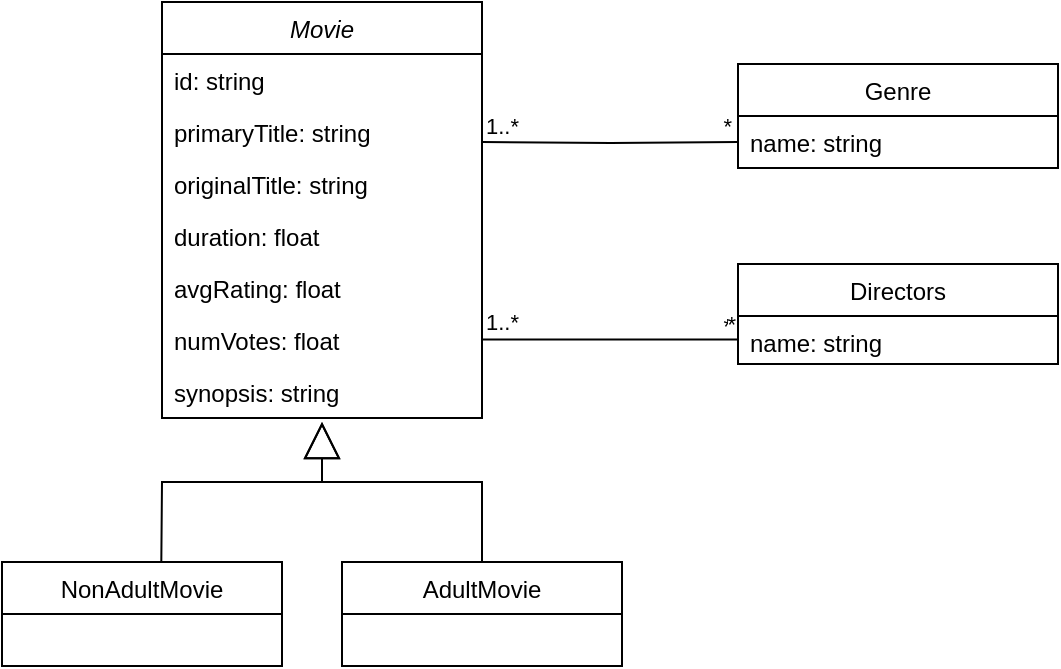 <mxfile version="20.4.0" type="device"><diagram id="C5RBs43oDa-KdzZeNtuy" name="Page-1"><mxGraphModel dx="818" dy="908" grid="1" gridSize="10" guides="1" tooltips="1" connect="1" arrows="1" fold="1" page="1" pageScale="1" pageWidth="827" pageHeight="1169" math="0" shadow="0"><root><mxCell id="WIyWlLk6GJQsqaUBKTNV-0"/><mxCell id="WIyWlLk6GJQsqaUBKTNV-1" parent="WIyWlLk6GJQsqaUBKTNV-0"/><mxCell id="zkfFHV4jXpPFQw0GAbJ--0" value="Movie" style="swimlane;fontStyle=2;align=center;verticalAlign=top;childLayout=stackLayout;horizontal=1;startSize=26;horizontalStack=0;resizeParent=1;resizeLast=0;collapsible=1;marginBottom=0;rounded=0;shadow=0;strokeWidth=1;" parent="WIyWlLk6GJQsqaUBKTNV-1" vertex="1"><mxGeometry x="220" y="120" width="160" height="208" as="geometry"><mxRectangle x="230" y="140" width="160" height="26" as="alternateBounds"/></mxGeometry></mxCell><mxCell id="zkfFHV4jXpPFQw0GAbJ--1" value="id: string" style="text;align=left;verticalAlign=top;spacingLeft=4;spacingRight=4;overflow=hidden;rotatable=0;points=[[0,0.5],[1,0.5]];portConstraint=eastwest;" parent="zkfFHV4jXpPFQw0GAbJ--0" vertex="1"><mxGeometry y="26" width="160" height="26" as="geometry"/></mxCell><mxCell id="zkfFHV4jXpPFQw0GAbJ--2" value="primaryTitle: string" style="text;align=left;verticalAlign=top;spacingLeft=4;spacingRight=4;overflow=hidden;rotatable=0;points=[[0,0.5],[1,0.5]];portConstraint=eastwest;rounded=0;shadow=0;html=0;" parent="zkfFHV4jXpPFQw0GAbJ--0" vertex="1"><mxGeometry y="52" width="160" height="26" as="geometry"/></mxCell><mxCell id="zkfFHV4jXpPFQw0GAbJ--5" value="originalTitle: string" style="text;align=left;verticalAlign=top;spacingLeft=4;spacingRight=4;overflow=hidden;rotatable=0;points=[[0,0.5],[1,0.5]];portConstraint=eastwest;" parent="zkfFHV4jXpPFQw0GAbJ--0" vertex="1"><mxGeometry y="78" width="160" height="26" as="geometry"/></mxCell><mxCell id="Q2MtnrcEc2u3BU2QQkVG-0" value="duration: float" style="text;align=left;verticalAlign=top;spacingLeft=4;spacingRight=4;overflow=hidden;rotatable=0;points=[[0,0.5],[1,0.5]];portConstraint=eastwest;" parent="zkfFHV4jXpPFQw0GAbJ--0" vertex="1"><mxGeometry y="104" width="160" height="26" as="geometry"/></mxCell><mxCell id="Q2MtnrcEc2u3BU2QQkVG-1" value="avgRating: float" style="text;align=left;verticalAlign=top;spacingLeft=4;spacingRight=4;overflow=hidden;rotatable=0;points=[[0,0.5],[1,0.5]];portConstraint=eastwest;" parent="zkfFHV4jXpPFQw0GAbJ--0" vertex="1"><mxGeometry y="130" width="160" height="26" as="geometry"/></mxCell><mxCell id="HVYYXB-sMJD2tbJnyVGI-14" value="numVotes: float" style="text;align=left;verticalAlign=top;spacingLeft=4;spacingRight=4;overflow=hidden;rotatable=0;points=[[0,0.5],[1,0.5]];portConstraint=eastwest;" vertex="1" parent="zkfFHV4jXpPFQw0GAbJ--0"><mxGeometry y="156" width="160" height="26" as="geometry"/></mxCell><mxCell id="Q2MtnrcEc2u3BU2QQkVG-14" value="synopsis: string" style="text;align=left;verticalAlign=top;spacingLeft=4;spacingRight=4;overflow=hidden;rotatable=0;points=[[0,0.5],[1,0.5]];portConstraint=eastwest;" parent="zkfFHV4jXpPFQw0GAbJ--0" vertex="1"><mxGeometry y="182" width="160" height="26" as="geometry"/></mxCell><mxCell id="zkfFHV4jXpPFQw0GAbJ--17" value="Genre" style="swimlane;fontStyle=0;align=center;verticalAlign=top;childLayout=stackLayout;horizontal=1;startSize=26;horizontalStack=0;resizeParent=1;resizeLast=0;collapsible=1;marginBottom=0;rounded=0;shadow=0;strokeWidth=1;" parent="WIyWlLk6GJQsqaUBKTNV-1" vertex="1"><mxGeometry x="508" y="151" width="160" height="52" as="geometry"><mxRectangle x="550" y="140" width="160" height="26" as="alternateBounds"/></mxGeometry></mxCell><mxCell id="zkfFHV4jXpPFQw0GAbJ--18" value="name: string" style="text;align=left;verticalAlign=top;spacingLeft=4;spacingRight=4;overflow=hidden;rotatable=0;points=[[0,0.5],[1,0.5]];portConstraint=eastwest;" parent="zkfFHV4jXpPFQw0GAbJ--17" vertex="1"><mxGeometry y="26" width="160" height="26" as="geometry"/></mxCell><mxCell id="Q2MtnrcEc2u3BU2QQkVG-4" value="" style="endArrow=none;html=1;edgeStyle=orthogonalEdgeStyle;rounded=0;exitX=1;exitY=0.5;exitDx=0;exitDy=0;entryX=0;entryY=0.5;entryDx=0;entryDy=0;" parent="WIyWlLk6GJQsqaUBKTNV-1" target="zkfFHV4jXpPFQw0GAbJ--18" edge="1"><mxGeometry relative="1" as="geometry"><mxPoint x="380" y="190" as="sourcePoint"/><mxPoint x="590" y="281" as="targetPoint"/></mxGeometry></mxCell><mxCell id="Q2MtnrcEc2u3BU2QQkVG-5" value="1..*" style="edgeLabel;resizable=0;html=1;align=left;verticalAlign=bottom;" parent="Q2MtnrcEc2u3BU2QQkVG-4" connectable="0" vertex="1"><mxGeometry x="-1" relative="1" as="geometry"><mxPoint as="offset"/></mxGeometry></mxCell><mxCell id="Q2MtnrcEc2u3BU2QQkVG-6" value="*" style="edgeLabel;resizable=0;html=1;align=right;verticalAlign=bottom;" parent="Q2MtnrcEc2u3BU2QQkVG-4" connectable="0" vertex="1"><mxGeometry x="1" relative="1" as="geometry"><mxPoint x="-2" as="offset"/></mxGeometry></mxCell><mxCell id="Q2MtnrcEc2u3BU2QQkVG-7" value="Directors" style="swimlane;fontStyle=0;align=center;verticalAlign=top;childLayout=stackLayout;horizontal=1;startSize=26;horizontalStack=0;resizeParent=1;resizeLast=0;collapsible=1;marginBottom=0;rounded=0;shadow=0;strokeWidth=1;" parent="WIyWlLk6GJQsqaUBKTNV-1" vertex="1"><mxGeometry x="508" y="251" width="160" height="50" as="geometry"><mxRectangle x="550" y="140" width="160" height="26" as="alternateBounds"/></mxGeometry></mxCell><mxCell id="Q2MtnrcEc2u3BU2QQkVG-8" value="name: string" style="text;align=left;verticalAlign=top;spacingLeft=4;spacingRight=4;overflow=hidden;rotatable=0;points=[[0,0.5],[1,0.5]];portConstraint=eastwest;" parent="Q2MtnrcEc2u3BU2QQkVG-7" vertex="1"><mxGeometry y="26" width="160" height="24" as="geometry"/></mxCell><mxCell id="Q2MtnrcEc2u3BU2QQkVG-9" value="*" style="edgeLabel;resizable=0;html=1;align=right;verticalAlign=bottom;" parent="WIyWlLk6GJQsqaUBKTNV-1" connectable="0" vertex="1"><mxGeometry x="505.5" y="290" as="geometry"/></mxCell><mxCell id="Q2MtnrcEc2u3BU2QQkVG-11" value="" style="endArrow=none;html=1;edgeStyle=orthogonalEdgeStyle;rounded=0;exitX=1;exitY=0.5;exitDx=0;exitDy=0;entryX=0;entryY=0.5;entryDx=0;entryDy=0;" parent="WIyWlLk6GJQsqaUBKTNV-1" edge="1"><mxGeometry relative="1" as="geometry"><mxPoint x="380" y="288.75" as="sourcePoint"/><mxPoint x="508" y="288.75" as="targetPoint"/></mxGeometry></mxCell><mxCell id="Q2MtnrcEc2u3BU2QQkVG-12" value="1..*" style="edgeLabel;resizable=0;html=1;align=left;verticalAlign=bottom;" parent="Q2MtnrcEc2u3BU2QQkVG-11" connectable="0" vertex="1"><mxGeometry x="-1" relative="1" as="geometry"/></mxCell><mxCell id="Q2MtnrcEc2u3BU2QQkVG-13" value="*" style="edgeLabel;resizable=0;html=1;align=right;verticalAlign=bottom;" parent="Q2MtnrcEc2u3BU2QQkVG-11" connectable="0" vertex="1"><mxGeometry x="1" relative="1" as="geometry"><mxPoint x="-1" y="1" as="offset"/></mxGeometry></mxCell><mxCell id="HVYYXB-sMJD2tbJnyVGI-0" value="NonAdultMovie" style="swimlane;fontStyle=0;childLayout=stackLayout;horizontal=1;startSize=26;fillColor=none;horizontalStack=0;resizeParent=1;resizeParentMax=0;resizeLast=0;collapsible=1;marginBottom=0;" vertex="1" parent="WIyWlLk6GJQsqaUBKTNV-1"><mxGeometry x="140" y="400" width="140" height="52" as="geometry"/></mxCell><mxCell id="HVYYXB-sMJD2tbJnyVGI-4" value="AdultMovie" style="swimlane;fontStyle=0;childLayout=stackLayout;horizontal=1;startSize=26;fillColor=none;horizontalStack=0;resizeParent=1;resizeParentMax=0;resizeLast=0;collapsible=1;marginBottom=0;" vertex="1" parent="WIyWlLk6GJQsqaUBKTNV-1"><mxGeometry x="310" y="400" width="140" height="52" as="geometry"/></mxCell><mxCell id="HVYYXB-sMJD2tbJnyVGI-8" value="" style="endArrow=block;endSize=16;endFill=0;html=1;rounded=0;exitX=0.569;exitY=-0.002;exitDx=0;exitDy=0;exitPerimeter=0;" edge="1" parent="WIyWlLk6GJQsqaUBKTNV-1" source="HVYYXB-sMJD2tbJnyVGI-0"><mxGeometry width="160" relative="1" as="geometry"><mxPoint x="180" y="400" as="sourcePoint"/><mxPoint x="300" y="330" as="targetPoint"/><Array as="points"><mxPoint x="220" y="360"/><mxPoint x="300" y="360"/></Array></mxGeometry></mxCell><mxCell id="HVYYXB-sMJD2tbJnyVGI-13" value="" style="endArrow=block;endSize=16;endFill=0;html=1;rounded=0;exitX=0.5;exitY=0;exitDx=0;exitDy=0;" edge="1" parent="WIyWlLk6GJQsqaUBKTNV-1" source="HVYYXB-sMJD2tbJnyVGI-4"><mxGeometry width="160" relative="1" as="geometry"><mxPoint x="209.1" y="410.624" as="sourcePoint"/><mxPoint x="300" y="330" as="targetPoint"/><Array as="points"><mxPoint x="380" y="360"/><mxPoint x="300" y="360"/></Array></mxGeometry></mxCell></root></mxGraphModel></diagram></mxfile>